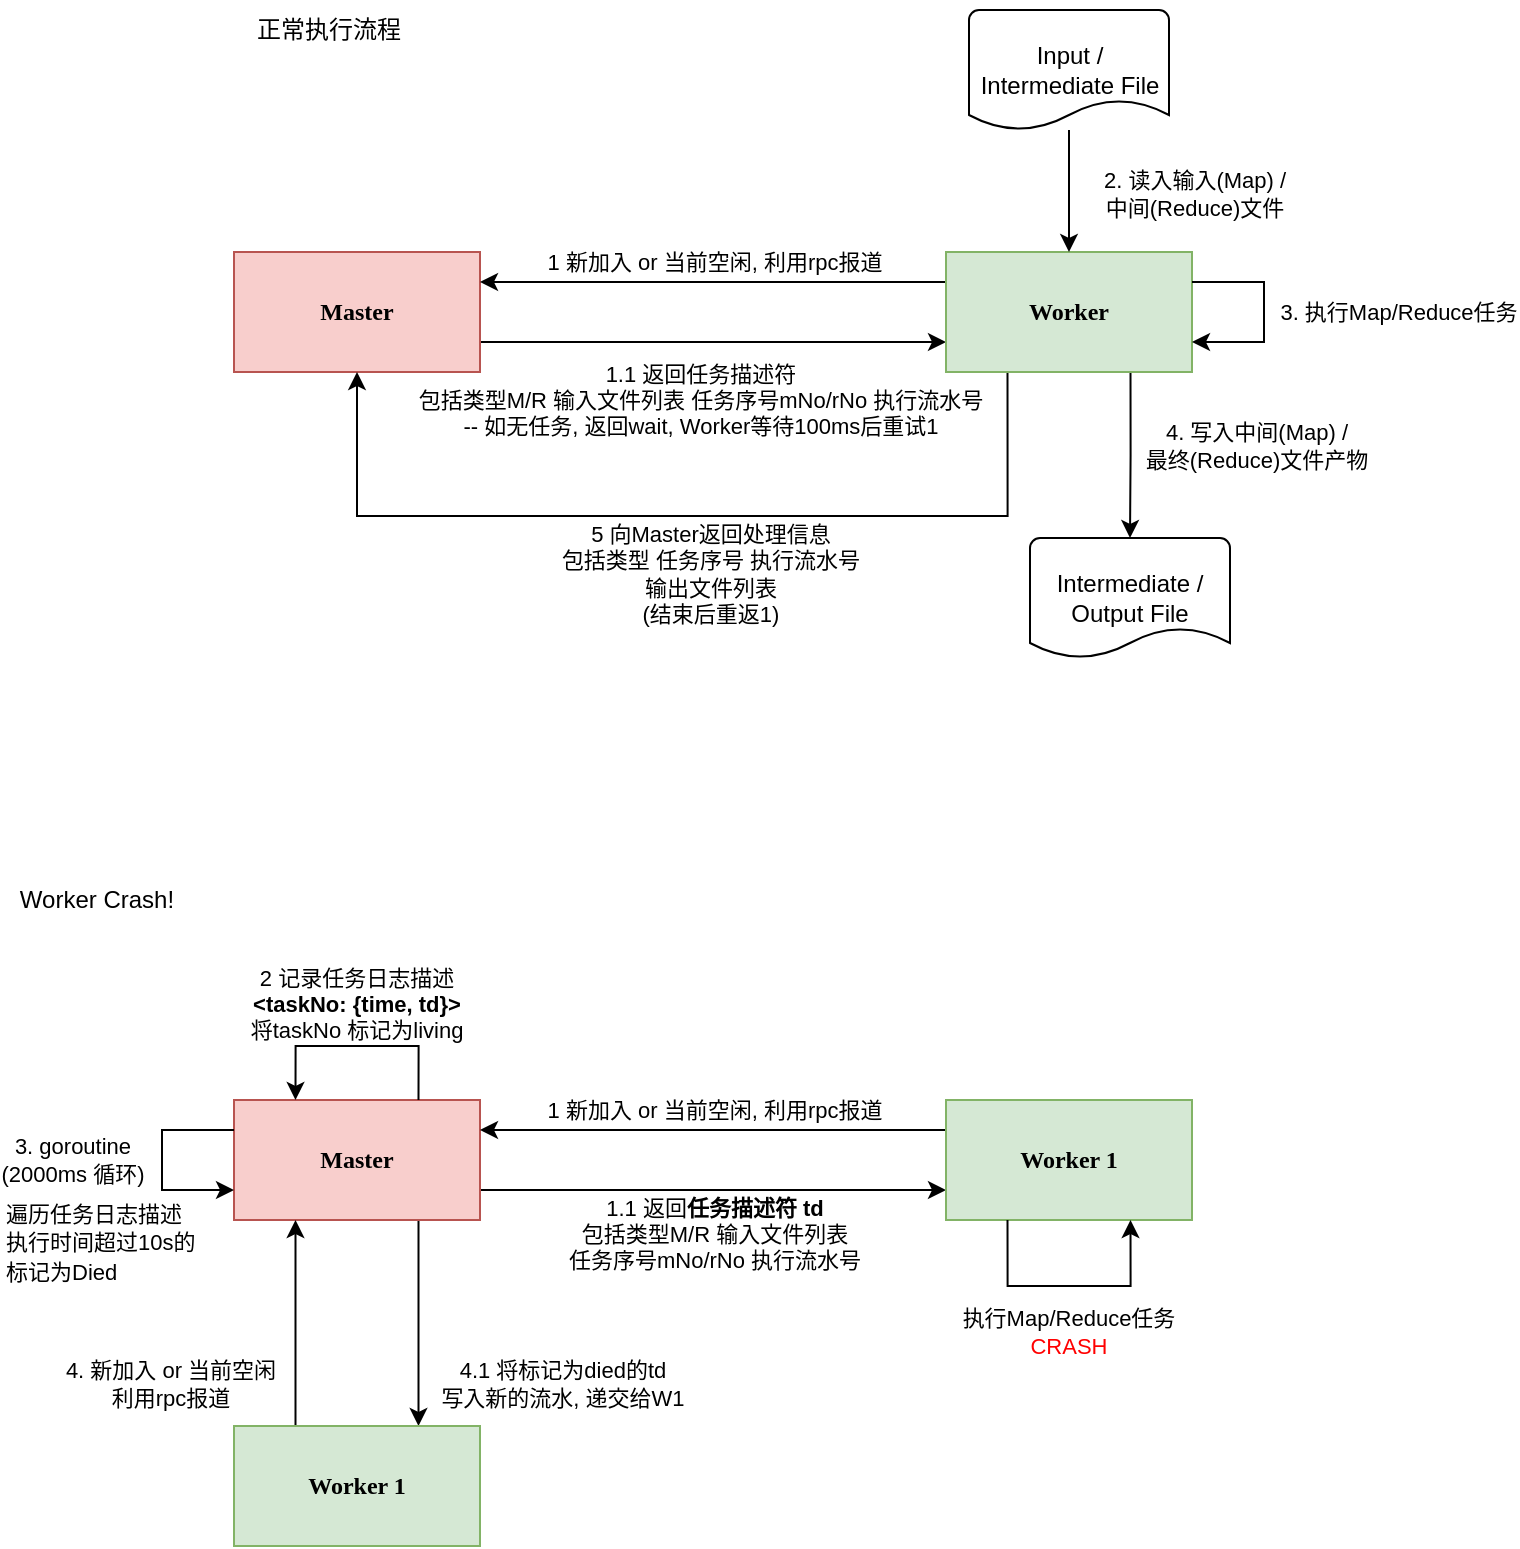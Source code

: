 <mxfile version="15.4.0" type="device"><diagram id="NP_0G07vqDJHOWHUx4Tr" name="第 1 页"><mxGraphModel dx="1208" dy="1030" grid="0" gridSize="10" guides="1" tooltips="1" connect="1" arrows="1" fold="1" page="0" pageScale="1" pageWidth="827" pageHeight="1169" math="0" shadow="0"><root><mxCell id="0"/><mxCell id="1" parent="0"/><mxCell id="86MnGHnYw8iStPyirvVD-9" style="edgeStyle=orthogonalEdgeStyle;rounded=0;orthogonalLoop=1;jettySize=auto;html=1;exitX=1;exitY=0.75;exitDx=0;exitDy=0;entryX=0;entryY=0.75;entryDx=0;entryDy=0;" edge="1" parent="1" source="86MnGHnYw8iStPyirvVD-5" target="86MnGHnYw8iStPyirvVD-6"><mxGeometry relative="1" as="geometry"/></mxCell><mxCell id="86MnGHnYw8iStPyirvVD-10" value="1.1 返回任务描述符&lt;br&gt;包括类型M/R 输入文件列表 任务序号mNo/rNo 执行流水号&lt;br&gt;-- 如无任务, 返回wait, Worker等待100ms后重试1" style="edgeLabel;html=1;align=center;verticalAlign=middle;resizable=0;points=[];" vertex="1" connectable="0" parent="86MnGHnYw8iStPyirvVD-9"><mxGeometry x="-0.073" y="2" relative="1" as="geometry"><mxPoint x="2" y="31" as="offset"/></mxGeometry></mxCell><mxCell id="86MnGHnYw8iStPyirvVD-5" value="&lt;font face=&quot;Verdana&quot;&gt;&lt;b&gt;Master&lt;/b&gt;&lt;/font&gt;" style="rounded=0;whiteSpace=wrap;html=1;fillColor=#f8cecc;strokeColor=#b85450;" vertex="1" parent="1"><mxGeometry x="-177" y="125" width="123" height="60" as="geometry"/></mxCell><mxCell id="86MnGHnYw8iStPyirvVD-7" style="edgeStyle=orthogonalEdgeStyle;rounded=0;orthogonalLoop=1;jettySize=auto;html=1;exitX=0;exitY=0.25;exitDx=0;exitDy=0;entryX=1;entryY=0.25;entryDx=0;entryDy=0;" edge="1" parent="1" source="86MnGHnYw8iStPyirvVD-6" target="86MnGHnYw8iStPyirvVD-5"><mxGeometry relative="1" as="geometry"/></mxCell><mxCell id="86MnGHnYw8iStPyirvVD-8" value="1 新加入 or 当前空闲, 利用rpc报道" style="edgeLabel;html=1;align=center;verticalAlign=middle;resizable=0;points=[];" vertex="1" connectable="0" parent="86MnGHnYw8iStPyirvVD-7"><mxGeometry x="0.004" y="-1" relative="1" as="geometry"><mxPoint x="1" y="-9" as="offset"/></mxGeometry></mxCell><mxCell id="86MnGHnYw8iStPyirvVD-14" style="edgeStyle=orthogonalEdgeStyle;rounded=0;orthogonalLoop=1;jettySize=auto;html=1;exitX=0.75;exitY=1;exitDx=0;exitDy=0;entryX=0.5;entryY=0;entryDx=0;entryDy=0;entryPerimeter=0;" edge="1" parent="1" source="86MnGHnYw8iStPyirvVD-6" target="86MnGHnYw8iStPyirvVD-13"><mxGeometry relative="1" as="geometry"/></mxCell><mxCell id="86MnGHnYw8iStPyirvVD-15" value="4. 写入中间(Map) / &lt;br&gt;最终(Reduce)文件产物" style="edgeLabel;html=1;align=center;verticalAlign=middle;resizable=0;points=[];" vertex="1" connectable="0" parent="86MnGHnYw8iStPyirvVD-14"><mxGeometry x="-0.115" y="1" relative="1" as="geometry"><mxPoint x="61" as="offset"/></mxGeometry></mxCell><mxCell id="86MnGHnYw8iStPyirvVD-18" value="5 向Master返回处理信息&lt;br&gt;包括类型 任务序号 执行流水号&lt;br&gt;输出文件列表&lt;br&gt;(结束后重返1)" style="edgeStyle=orthogonalEdgeStyle;rounded=0;orthogonalLoop=1;jettySize=auto;html=1;exitX=0.25;exitY=1;exitDx=0;exitDy=0;entryX=0.5;entryY=1;entryDx=0;entryDy=0;" edge="1" parent="1" source="86MnGHnYw8iStPyirvVD-6" target="86MnGHnYw8iStPyirvVD-5"><mxGeometry x="-0.059" y="29" relative="1" as="geometry"><Array as="points"><mxPoint x="210" y="257"/><mxPoint x="-115" y="257"/></Array><mxPoint as="offset"/></mxGeometry></mxCell><mxCell id="86MnGHnYw8iStPyirvVD-6" value="&lt;font face=&quot;Verdana&quot;&gt;&lt;b&gt;Worker&lt;/b&gt;&lt;/font&gt;" style="rounded=0;whiteSpace=wrap;html=1;fillColor=#d5e8d4;strokeColor=#82b366;" vertex="1" parent="1"><mxGeometry x="179" y="125" width="123" height="60" as="geometry"/></mxCell><mxCell id="86MnGHnYw8iStPyirvVD-11" style="edgeStyle=orthogonalEdgeStyle;rounded=0;orthogonalLoop=1;jettySize=auto;html=1;exitX=1;exitY=0.25;exitDx=0;exitDy=0;entryX=1;entryY=0.75;entryDx=0;entryDy=0;" edge="1" parent="1" source="86MnGHnYw8iStPyirvVD-6" target="86MnGHnYw8iStPyirvVD-6"><mxGeometry relative="1" as="geometry"><Array as="points"><mxPoint x="338" y="140"/><mxPoint x="338" y="170"/></Array></mxGeometry></mxCell><mxCell id="86MnGHnYw8iStPyirvVD-12" value="3. 执行Map/Reduce任务" style="edgeLabel;html=1;align=center;verticalAlign=middle;resizable=0;points=[];" vertex="1" connectable="0" parent="86MnGHnYw8iStPyirvVD-11"><mxGeometry x="-0.02" relative="1" as="geometry"><mxPoint x="67" y="1" as="offset"/></mxGeometry></mxCell><mxCell id="86MnGHnYw8iStPyirvVD-13" value="Intermediate /&lt;br&gt;Output File" style="strokeWidth=1;html=1;shape=mxgraph.flowchart.document2;whiteSpace=wrap;size=0.25;" vertex="1" parent="1"><mxGeometry x="221" y="268" width="100" height="60" as="geometry"/></mxCell><mxCell id="86MnGHnYw8iStPyirvVD-17" value="2. 读入输入(Map) /&lt;br&gt;中间(Reduce)文件" style="edgeStyle=orthogonalEdgeStyle;rounded=0;orthogonalLoop=1;jettySize=auto;html=1;" edge="1" parent="1" source="86MnGHnYw8iStPyirvVD-16" target="86MnGHnYw8iStPyirvVD-6"><mxGeometry x="0.049" y="62" relative="1" as="geometry"><mxPoint as="offset"/></mxGeometry></mxCell><mxCell id="86MnGHnYw8iStPyirvVD-16" value="Input /&lt;br&gt;Intermediate&amp;nbsp;File" style="strokeWidth=1;html=1;shape=mxgraph.flowchart.document2;whiteSpace=wrap;size=0.25;" vertex="1" parent="1"><mxGeometry x="190.5" y="4" width="100" height="60" as="geometry"/></mxCell><mxCell id="86MnGHnYw8iStPyirvVD-19" value="正常执行流程" style="text;html=1;strokeColor=none;fillColor=none;align=center;verticalAlign=middle;whiteSpace=wrap;rounded=0;" vertex="1" parent="1"><mxGeometry x="-177" y="-1" width="95" height="30" as="geometry"/></mxCell><mxCell id="86MnGHnYw8iStPyirvVD-20" style="edgeStyle=orthogonalEdgeStyle;rounded=0;orthogonalLoop=1;jettySize=auto;html=1;exitX=1;exitY=0.75;exitDx=0;exitDy=0;entryX=0;entryY=0.75;entryDx=0;entryDy=0;" edge="1" parent="1" source="86MnGHnYw8iStPyirvVD-22" target="86MnGHnYw8iStPyirvVD-28"><mxGeometry relative="1" as="geometry"/></mxCell><mxCell id="86MnGHnYw8iStPyirvVD-21" value="1.1 返回&lt;b&gt;任务描述符 td&lt;/b&gt;&lt;br&gt;包括类型M/R 输入文件列表&lt;br&gt;任务序号mNo/rNo 执行流水号" style="edgeLabel;html=1;align=center;verticalAlign=middle;resizable=0;points=[];" vertex="1" connectable="0" parent="86MnGHnYw8iStPyirvVD-20"><mxGeometry x="-0.073" y="2" relative="1" as="geometry"><mxPoint x="9" y="24" as="offset"/></mxGeometry></mxCell><mxCell id="86MnGHnYw8iStPyirvVD-44" style="edgeStyle=orthogonalEdgeStyle;rounded=0;orthogonalLoop=1;jettySize=auto;html=1;exitX=0.75;exitY=1;exitDx=0;exitDy=0;entryX=0.75;entryY=0;entryDx=0;entryDy=0;" edge="1" parent="1" source="86MnGHnYw8iStPyirvVD-22" target="86MnGHnYw8iStPyirvVD-42"><mxGeometry relative="1" as="geometry"/></mxCell><mxCell id="86MnGHnYw8iStPyirvVD-46" value="4.1 将标记为died的td&lt;br&gt;写入新的流水, 递交给W1" style="edgeLabel;html=1;align=center;verticalAlign=middle;resizable=0;points=[];" vertex="1" connectable="0" parent="86MnGHnYw8iStPyirvVD-44"><mxGeometry x="0.524" y="-1" relative="1" as="geometry"><mxPoint x="72" y="3" as="offset"/></mxGeometry></mxCell><mxCell id="86MnGHnYw8iStPyirvVD-22" value="&lt;font face=&quot;Verdana&quot;&gt;&lt;b&gt;Master&lt;/b&gt;&lt;/font&gt;" style="rounded=0;whiteSpace=wrap;html=1;fillColor=#f8cecc;strokeColor=#b85450;" vertex="1" parent="1"><mxGeometry x="-177" y="549" width="123" height="60" as="geometry"/></mxCell><mxCell id="86MnGHnYw8iStPyirvVD-23" style="edgeStyle=orthogonalEdgeStyle;rounded=0;orthogonalLoop=1;jettySize=auto;html=1;exitX=0;exitY=0.25;exitDx=0;exitDy=0;entryX=1;entryY=0.25;entryDx=0;entryDy=0;" edge="1" parent="1" source="86MnGHnYw8iStPyirvVD-28" target="86MnGHnYw8iStPyirvVD-22"><mxGeometry relative="1" as="geometry"/></mxCell><mxCell id="86MnGHnYw8iStPyirvVD-24" value="1 新加入 or 当前空闲, 利用rpc报道" style="edgeLabel;html=1;align=center;verticalAlign=middle;resizable=0;points=[];" vertex="1" connectable="0" parent="86MnGHnYw8iStPyirvVD-23"><mxGeometry x="0.004" y="-1" relative="1" as="geometry"><mxPoint x="1" y="-9" as="offset"/></mxGeometry></mxCell><mxCell id="86MnGHnYw8iStPyirvVD-28" value="&lt;font face=&quot;Verdana&quot;&gt;&lt;b&gt;Worker 1&lt;/b&gt;&lt;/font&gt;" style="rounded=0;whiteSpace=wrap;html=1;fillColor=#d5e8d4;strokeColor=#82b366;" vertex="1" parent="1"><mxGeometry x="179" y="549" width="123" height="60" as="geometry"/></mxCell><mxCell id="86MnGHnYw8iStPyirvVD-34" value="Worker Crash!" style="text;html=1;strokeColor=none;fillColor=none;align=center;verticalAlign=middle;whiteSpace=wrap;rounded=0;" vertex="1" parent="1"><mxGeometry x="-293" y="434" width="95" height="30" as="geometry"/></mxCell><mxCell id="86MnGHnYw8iStPyirvVD-39" value="2 记录任务日志描述&lt;br&gt;&lt;b&gt;&amp;lt;taskNo: {time, td}&amp;gt;&lt;/b&gt;&lt;br&gt;将taskNo 标记为living" style="edgeStyle=orthogonalEdgeStyle;rounded=0;orthogonalLoop=1;jettySize=auto;html=1;exitX=0.75;exitY=0;exitDx=0;exitDy=0;entryX=0.25;entryY=0;entryDx=0;entryDy=0;" edge="1" parent="1" source="86MnGHnYw8iStPyirvVD-22" target="86MnGHnYw8iStPyirvVD-22"><mxGeometry x="0.001" y="-21" relative="1" as="geometry"><Array as="points"><mxPoint x="-85" y="522"/><mxPoint x="-146" y="522"/></Array><mxPoint as="offset"/></mxGeometry></mxCell><mxCell id="86MnGHnYw8iStPyirvVD-40" value="3. goroutine&lt;br&gt;(2000ms 循环)" style="edgeStyle=orthogonalEdgeStyle;rounded=0;orthogonalLoop=1;jettySize=auto;html=1;exitX=0;exitY=0.25;exitDx=0;exitDy=0;entryX=0;entryY=0.75;entryDx=0;entryDy=0;" edge="1" parent="1" source="86MnGHnYw8iStPyirvVD-22" target="86MnGHnYw8iStPyirvVD-22"><mxGeometry y="-45" relative="1" as="geometry"><Array as="points"><mxPoint x="-213" y="564"/><mxPoint x="-213" y="594"/></Array><mxPoint as="offset"/></mxGeometry></mxCell><mxCell id="86MnGHnYw8iStPyirvVD-41" value="&lt;span style=&quot;font-size: 11px&quot;&gt;遍历任务日志描述&lt;br&gt;&lt;/span&gt;&lt;span style=&quot;font-size: 11px&quot;&gt;执行时间超过10s的标记为Died&lt;br&gt;&lt;br&gt;&lt;/span&gt;" style="text;html=1;strokeColor=none;fillColor=none;align=left;verticalAlign=middle;whiteSpace=wrap;rounded=0;" vertex="1" parent="1"><mxGeometry x="-293" y="612" width="105" height="30" as="geometry"/></mxCell><mxCell id="86MnGHnYw8iStPyirvVD-43" style="edgeStyle=orthogonalEdgeStyle;rounded=0;orthogonalLoop=1;jettySize=auto;html=1;exitX=0.25;exitY=0;exitDx=0;exitDy=0;entryX=0.25;entryY=1;entryDx=0;entryDy=0;" edge="1" parent="1" source="86MnGHnYw8iStPyirvVD-42" target="86MnGHnYw8iStPyirvVD-22"><mxGeometry relative="1" as="geometry"><mxPoint x="-114.667" y="695" as="targetPoint"/></mxGeometry></mxCell><mxCell id="86MnGHnYw8iStPyirvVD-45" value="4. 新加入 or 当前空闲&lt;br&gt;利用rpc报道" style="edgeLabel;html=1;align=center;verticalAlign=middle;resizable=0;points=[];" vertex="1" connectable="0" parent="86MnGHnYw8iStPyirvVD-43"><mxGeometry x="-0.087" y="1" relative="1" as="geometry"><mxPoint x="-62" y="26" as="offset"/></mxGeometry></mxCell><mxCell id="86MnGHnYw8iStPyirvVD-42" value="&lt;font face=&quot;Verdana&quot;&gt;&lt;b&gt;Worker 1&lt;/b&gt;&lt;/font&gt;" style="rounded=0;whiteSpace=wrap;html=1;fillColor=#d5e8d4;strokeColor=#82b366;" vertex="1" parent="1"><mxGeometry x="-177" y="712" width="123" height="60" as="geometry"/></mxCell><mxCell id="86MnGHnYw8iStPyirvVD-47" value="执行Map/Reduce任务&lt;br&gt;&lt;font color=&quot;#ff0000&quot;&gt;CRASH&lt;/font&gt;" style="edgeStyle=orthogonalEdgeStyle;rounded=0;orthogonalLoop=1;jettySize=auto;html=1;exitX=0.25;exitY=1;exitDx=0;exitDy=0;entryX=0.75;entryY=1;entryDx=0;entryDy=0;" edge="1" parent="1" source="86MnGHnYw8iStPyirvVD-28" target="86MnGHnYw8iStPyirvVD-28"><mxGeometry x="-0.001" y="-23" relative="1" as="geometry"><Array as="points"><mxPoint x="210" y="642"/><mxPoint x="271" y="642"/></Array><mxPoint as="offset"/></mxGeometry></mxCell></root></mxGraphModel></diagram></mxfile>